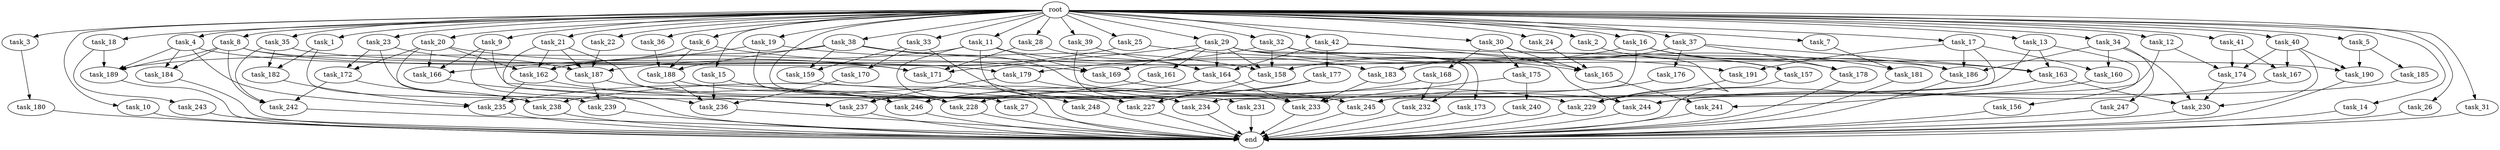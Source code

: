 digraph G {
  task_12 [size="2.048000"];
  task_160 [size="1116691496.960000"];
  task_36 [size="2.048000"];
  task_42 [size="2.048000"];
  task_19 [size="2.048000"];
  task_180 [size="841813590.016000"];
  root [size="0.000000"];
  task_10 [size="2.048000"];
  task_168 [size="1391569403.904000"];
  task_18 [size="2.048000"];
  task_1 [size="2.048000"];
  task_189 [size="2164663517.184000"];
  task_183 [size="2010044694.528000"];
  task_161 [size="68719476.736000"];
  task_4 [size="2.048000"];
  task_33 [size="2.048000"];
  task_235 [size="2989297238.016000"];
  task_234 [size="3693671874.560000"];
  task_8 [size="2.048000"];
  task_15 [size="2.048000"];
  task_5 [size="2.048000"];
  end [size="0.000000"];
  task_228 [size="2714419331.072000"];
  task_191 [size="910533066.752000"];
  task_27 [size="2.048000"];
  task_246 [size="1666447310.848000"];
  task_167 [size="137438953.472000"];
  task_14 [size="2.048000"];
  task_21 [size="2.048000"];
  task_38 [size="2.048000"];
  task_241 [size="1992864825.344000"];
  task_16 [size="2.048000"];
  task_7 [size="2.048000"];
  task_242 [size="773094113.280000"];
  task_227 [size="4157528342.528000"];
  task_26 [size="2.048000"];
  task_177 [size="1717986918.400000"];
  task_239 [size="1546188226.560000"];
  task_158 [size="3246995275.776000"];
  task_176 [size="618475290.624000"];
  task_30 [size="2.048000"];
  task_245 [size="4432406249.472000"];
  task_172 [size="429496729.600000"];
  task_164 [size="2095944040.448000"];
  task_174 [size="292057776.128000"];
  task_171 [size="532575944.704000"];
  task_165 [size="4157528342.528000"];
  task_179 [size="687194767.360000"];
  task_182 [size="1271310319.616000"];
  task_237 [size="2903397892.096000"];
  task_231 [size="154618822.656000"];
  task_17 [size="2.048000"];
  task_169 [size="2559800508.416000"];
  task_166 [size="2491081031.680000"];
  task_31 [size="2.048000"];
  task_170 [size="1391569403.904000"];
  task_40 [size="2.048000"];
  task_2 [size="2.048000"];
  task_41 [size="2.048000"];
  task_35 [size="2.048000"];
  task_3 [size="2.048000"];
  task_187 [size="3453153705.984000"];
  task_247 [size="274877906.944000"];
  task_230 [size="2336462209.024000"];
  task_181 [size="1460288880.640000"];
  task_162 [size="4363686772.736000"];
  task_232 [size="687194767.360000"];
  task_184 [size="223338299.392000"];
  task_22 [size="2.048000"];
  task_159 [size="2233382993.920000"];
  task_29 [size="2.048000"];
  task_244 [size="3246995275.776000"];
  task_28 [size="2.048000"];
  task_229 [size="2937757630.464000"];
  task_163 [size="1529008357.376000"];
  task_175 [size="1391569403.904000"];
  task_233 [size="3779571220.480000"];
  task_23 [size="2.048000"];
  task_190 [size="1116691496.960000"];
  task_25 [size="2.048000"];
  task_6 [size="2.048000"];
  task_32 [size="2.048000"];
  task_188 [size="2370821947.392000"];
  task_39 [size="2.048000"];
  task_20 [size="2.048000"];
  task_243 [size="1099511627.776000"];
  task_238 [size="2216203124.736000"];
  task_9 [size="2.048000"];
  task_37 [size="2.048000"];
  task_236 [size="2233382993.920000"];
  task_248 [size="1391569403.904000"];
  task_185 [size="618475290.624000"];
  task_156 [size="68719476.736000"];
  task_186 [size="2027224563.712000"];
  task_34 [size="2.048000"];
  task_240 [size="1391569403.904000"];
  task_173 [size="618475290.624000"];
  task_157 [size="2336462209.024000"];
  task_178 [size="1460288880.640000"];
  task_13 [size="2.048000"];
  task_24 [size="2.048000"];
  task_11 [size="2.048000"];

  task_12 -> task_245 [size="75497472.000000"];
  task_12 -> task_174 [size="75497472.000000"];
  task_160 -> task_229 [size="134217728.000000"];
  task_36 -> task_188 [size="209715200.000000"];
  task_42 -> task_177 [size="838860800.000000"];
  task_42 -> task_165 [size="838860800.000000"];
  task_42 -> task_157 [size="838860800.000000"];
  task_42 -> task_164 [size="838860800.000000"];
  task_19 -> task_158 [size="838860800.000000"];
  task_19 -> task_166 [size="838860800.000000"];
  task_19 -> task_228 [size="838860800.000000"];
  task_180 -> end [size="1.000000"];
  root -> task_12 [size="1.000000"];
  root -> task_35 [size="1.000000"];
  root -> task_14 [size="1.000000"];
  root -> task_36 [size="1.000000"];
  root -> task_37 [size="1.000000"];
  root -> task_6 [size="1.000000"];
  root -> task_32 [size="1.000000"];
  root -> task_38 [size="1.000000"];
  root -> task_42 [size="1.000000"];
  root -> task_19 [size="1.000000"];
  root -> task_13 [size="1.000000"];
  root -> task_20 [size="1.000000"];
  root -> task_16 [size="1.000000"];
  root -> task_9 [size="1.000000"];
  root -> task_31 [size="1.000000"];
  root -> task_10 [size="1.000000"];
  root -> task_1 [size="1.000000"];
  root -> task_18 [size="1.000000"];
  root -> task_5 [size="1.000000"];
  root -> task_2 [size="1.000000"];
  root -> task_4 [size="1.000000"];
  root -> task_27 [size="1.000000"];
  root -> task_41 [size="1.000000"];
  root -> task_11 [size="1.000000"];
  root -> task_23 [size="1.000000"];
  root -> task_3 [size="1.000000"];
  root -> task_26 [size="1.000000"];
  root -> task_7 [size="1.000000"];
  root -> task_40 [size="1.000000"];
  root -> task_34 [size="1.000000"];
  root -> task_17 [size="1.000000"];
  root -> task_33 [size="1.000000"];
  root -> task_15 [size="1.000000"];
  root -> task_22 [size="1.000000"];
  root -> task_29 [size="1.000000"];
  root -> task_8 [size="1.000000"];
  root -> task_30 [size="1.000000"];
  root -> task_39 [size="1.000000"];
  root -> task_25 [size="1.000000"];
  root -> task_24 [size="1.000000"];
  root -> task_21 [size="1.000000"];
  root -> task_28 [size="1.000000"];
  task_10 -> end [size="1.000000"];
  task_168 -> task_232 [size="301989888.000000"];
  task_168 -> task_246 [size="301989888.000000"];
  task_18 -> task_243 [size="536870912.000000"];
  task_18 -> task_189 [size="536870912.000000"];
  task_1 -> task_182 [size="411041792.000000"];
  task_1 -> task_238 [size="411041792.000000"];
  task_189 -> end [size="1.000000"];
  task_183 -> task_233 [size="411041792.000000"];
  task_161 -> task_235 [size="838860800.000000"];
  task_4 -> task_235 [size="75497472.000000"];
  task_4 -> task_184 [size="75497472.000000"];
  task_4 -> task_189 [size="75497472.000000"];
  task_4 -> task_171 [size="75497472.000000"];
  task_33 -> task_170 [size="679477248.000000"];
  task_33 -> task_233 [size="679477248.000000"];
  task_33 -> task_159 [size="679477248.000000"];
  task_235 -> end [size="1.000000"];
  task_234 -> end [size="1.000000"];
  task_8 -> task_179 [size="33554432.000000"];
  task_8 -> task_184 [size="33554432.000000"];
  task_8 -> task_186 [size="33554432.000000"];
  task_8 -> task_189 [size="33554432.000000"];
  task_8 -> task_242 [size="33554432.000000"];
  task_15 -> task_236 [size="411041792.000000"];
  task_15 -> task_228 [size="411041792.000000"];
  task_5 -> task_190 [size="301989888.000000"];
  task_5 -> task_185 [size="301989888.000000"];
  task_228 -> end [size="1.000000"];
  task_191 -> task_229 [size="209715200.000000"];
  task_27 -> end [size="1.000000"];
  task_246 -> end [size="1.000000"];
  task_167 -> task_244 [size="838860800.000000"];
  task_14 -> end [size="1.000000"];
  task_21 -> task_187 [size="838860800.000000"];
  task_21 -> task_245 [size="838860800.000000"];
  task_21 -> task_162 [size="838860800.000000"];
  task_21 -> task_237 [size="838860800.000000"];
  task_38 -> task_163 [size="411041792.000000"];
  task_38 -> task_244 [size="411041792.000000"];
  task_38 -> task_159 [size="411041792.000000"];
  task_38 -> task_189 [size="411041792.000000"];
  task_38 -> task_188 [size="411041792.000000"];
  task_241 -> end [size="1.000000"];
  task_16 -> task_158 [size="411041792.000000"];
  task_16 -> task_234 [size="411041792.000000"];
  task_16 -> task_186 [size="411041792.000000"];
  task_16 -> task_178 [size="411041792.000000"];
  task_7 -> task_181 [size="411041792.000000"];
  task_242 -> end [size="1.000000"];
  task_227 -> end [size="1.000000"];
  task_26 -> end [size="1.000000"];
  task_177 -> task_227 [size="536870912.000000"];
  task_177 -> task_238 [size="536870912.000000"];
  task_239 -> end [size="1.000000"];
  task_158 -> task_227 [size="134217728.000000"];
  task_176 -> task_245 [size="838860800.000000"];
  task_30 -> task_175 [size="679477248.000000"];
  task_30 -> task_165 [size="679477248.000000"];
  task_30 -> task_168 [size="679477248.000000"];
  task_30 -> task_229 [size="679477248.000000"];
  task_245 -> end [size="1.000000"];
  task_172 -> task_238 [size="134217728.000000"];
  task_172 -> task_242 [size="134217728.000000"];
  task_164 -> task_246 [size="75497472.000000"];
  task_164 -> task_228 [size="75497472.000000"];
  task_164 -> task_233 [size="75497472.000000"];
  task_174 -> task_230 [size="838860800.000000"];
  task_171 -> task_227 [size="679477248.000000"];
  task_165 -> task_241 [size="838860800.000000"];
  task_179 -> task_245 [size="411041792.000000"];
  task_179 -> task_237 [size="411041792.000000"];
  task_182 -> task_235 [size="411041792.000000"];
  task_237 -> end [size="1.000000"];
  task_231 -> end [size="1.000000"];
  task_17 -> task_234 [size="411041792.000000"];
  task_17 -> task_160 [size="411041792.000000"];
  task_17 -> task_186 [size="411041792.000000"];
  task_17 -> task_191 [size="411041792.000000"];
  task_169 -> task_229 [size="411041792.000000"];
  task_166 -> end [size="1.000000"];
  task_31 -> end [size="1.000000"];
  task_170 -> task_236 [size="75497472.000000"];
  task_40 -> task_190 [size="33554432.000000"];
  task_40 -> task_230 [size="33554432.000000"];
  task_40 -> task_167 [size="33554432.000000"];
  task_40 -> task_174 [size="33554432.000000"];
  task_2 -> task_157 [size="301989888.000000"];
  task_41 -> task_167 [size="33554432.000000"];
  task_41 -> task_174 [size="33554432.000000"];
  task_35 -> task_182 [size="209715200.000000"];
  task_35 -> task_242 [size="209715200.000000"];
  task_35 -> task_190 [size="209715200.000000"];
  task_3 -> task_180 [size="411041792.000000"];
  task_187 -> task_234 [size="679477248.000000"];
  task_187 -> task_239 [size="679477248.000000"];
  task_247 -> end [size="1.000000"];
  task_230 -> end [size="1.000000"];
  task_181 -> end [size="1.000000"];
  task_162 -> task_235 [size="134217728.000000"];
  task_162 -> task_246 [size="134217728.000000"];
  task_232 -> end [size="1.000000"];
  task_184 -> end [size="1.000000"];
  task_22 -> task_187 [size="411041792.000000"];
  task_159 -> end [size="1.000000"];
  task_29 -> task_158 [size="33554432.000000"];
  task_29 -> task_169 [size="33554432.000000"];
  task_29 -> task_161 [size="33554432.000000"];
  task_29 -> task_191 [size="33554432.000000"];
  task_29 -> task_164 [size="33554432.000000"];
  task_29 -> task_244 [size="33554432.000000"];
  task_29 -> task_232 [size="33554432.000000"];
  task_29 -> task_171 [size="33554432.000000"];
  task_244 -> end [size="1.000000"];
  task_28 -> task_164 [size="75497472.000000"];
  task_28 -> task_171 [size="75497472.000000"];
  task_229 -> end [size="1.000000"];
  task_163 -> task_241 [size="134217728.000000"];
  task_163 -> task_230 [size="134217728.000000"];
  task_175 -> task_240 [size="679477248.000000"];
  task_175 -> task_233 [size="679477248.000000"];
  task_233 -> end [size="1.000000"];
  task_23 -> task_187 [size="134217728.000000"];
  task_23 -> task_172 [size="134217728.000000"];
  task_23 -> task_237 [size="134217728.000000"];
  task_190 -> end [size="1.000000"];
  task_25 -> task_187 [size="301989888.000000"];
  task_25 -> task_165 [size="301989888.000000"];
  task_6 -> task_169 [size="536870912.000000"];
  task_6 -> task_162 [size="536870912.000000"];
  task_6 -> task_188 [size="536870912.000000"];
  task_32 -> task_158 [size="301989888.000000"];
  task_32 -> task_173 [size="301989888.000000"];
  task_32 -> task_179 [size="301989888.000000"];
  task_32 -> task_181 [size="301989888.000000"];
  task_188 -> task_236 [size="301989888.000000"];
  task_188 -> task_246 [size="301989888.000000"];
  task_39 -> task_231 [size="75497472.000000"];
  task_39 -> task_164 [size="75497472.000000"];
  task_20 -> task_172 [size="75497472.000000"];
  task_20 -> task_239 [size="75497472.000000"];
  task_20 -> task_166 [size="75497472.000000"];
  task_20 -> task_162 [size="75497472.000000"];
  task_20 -> task_171 [size="75497472.000000"];
  task_243 -> end [size="1.000000"];
  task_238 -> end [size="1.000000"];
  task_9 -> task_236 [size="301989888.000000"];
  task_9 -> task_234 [size="301989888.000000"];
  task_9 -> task_166 [size="301989888.000000"];
  task_37 -> task_163 [size="301989888.000000"];
  task_37 -> task_183 [size="301989888.000000"];
  task_37 -> task_176 [size="301989888.000000"];
  task_37 -> task_178 [size="301989888.000000"];
  task_236 -> end [size="1.000000"];
  task_248 -> end [size="1.000000"];
  task_185 -> task_244 [size="301989888.000000"];
  task_156 -> end [size="1.000000"];
  task_186 -> end [size="1.000000"];
  task_34 -> task_247 [size="134217728.000000"];
  task_34 -> task_230 [size="134217728.000000"];
  task_34 -> task_160 [size="134217728.000000"];
  task_34 -> task_186 [size="134217728.000000"];
  task_240 -> end [size="1.000000"];
  task_173 -> end [size="1.000000"];
  task_157 -> end [size="1.000000"];
  task_178 -> end [size="1.000000"];
  task_13 -> task_156 [size="33554432.000000"];
  task_13 -> task_163 [size="33554432.000000"];
  task_13 -> task_237 [size="33554432.000000"];
  task_24 -> task_165 [size="209715200.000000"];
  task_11 -> task_183 [size="679477248.000000"];
  task_11 -> task_227 [size="679477248.000000"];
  task_11 -> task_248 [size="679477248.000000"];
  task_11 -> task_169 [size="679477248.000000"];
  task_11 -> task_162 [size="679477248.000000"];
}
